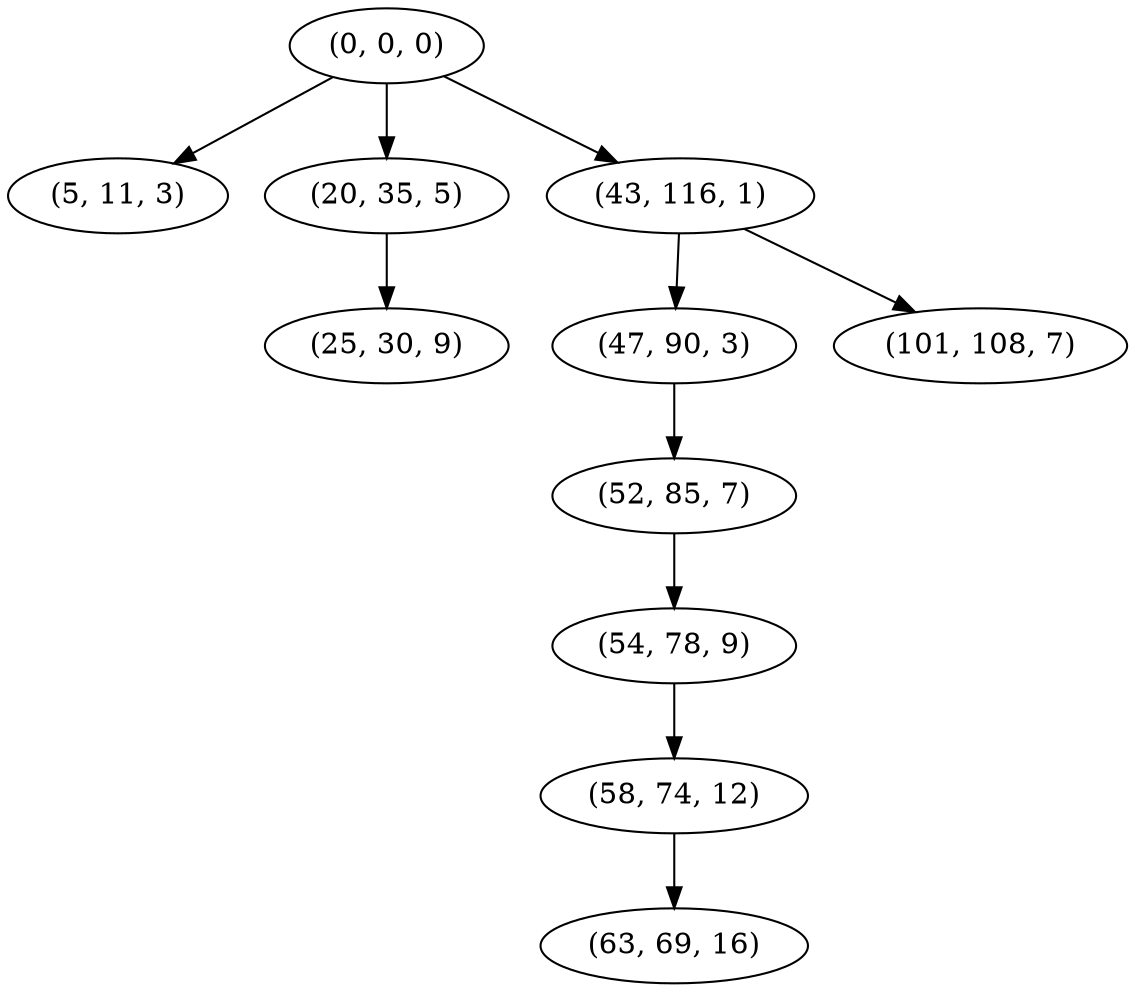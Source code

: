 digraph tree {
    "(0, 0, 0)";
    "(5, 11, 3)";
    "(20, 35, 5)";
    "(25, 30, 9)";
    "(43, 116, 1)";
    "(47, 90, 3)";
    "(52, 85, 7)";
    "(54, 78, 9)";
    "(58, 74, 12)";
    "(63, 69, 16)";
    "(101, 108, 7)";
    "(0, 0, 0)" -> "(5, 11, 3)";
    "(0, 0, 0)" -> "(20, 35, 5)";
    "(0, 0, 0)" -> "(43, 116, 1)";
    "(20, 35, 5)" -> "(25, 30, 9)";
    "(43, 116, 1)" -> "(47, 90, 3)";
    "(43, 116, 1)" -> "(101, 108, 7)";
    "(47, 90, 3)" -> "(52, 85, 7)";
    "(52, 85, 7)" -> "(54, 78, 9)";
    "(54, 78, 9)" -> "(58, 74, 12)";
    "(58, 74, 12)" -> "(63, 69, 16)";
}
